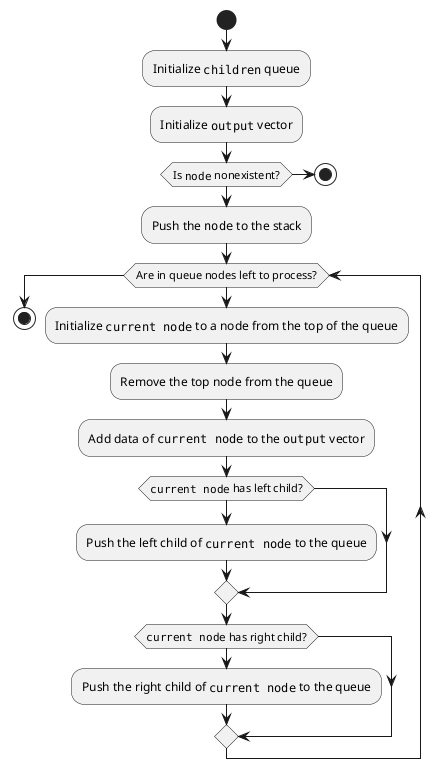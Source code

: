 @startuml
'https://plantuml.com/activity-diagram-beta

start

:Initialize ""children"" queue;
:Initialize ""output"" vector;

if (Is ""node"" nonexistent?)
    stop
end if

:Push the ""node"" to the stack;

while (Are in queue nodes left to process?)
    :Initialize ""current node"" to a node from the top of the queue;
    :Remove the top node from the queue;

    :Add data of ""current node"" to the ""output"" vector;

    if (""current node"" has left child?)
        :Push the left child of ""current node"" to the queue;
    end if
    if (""current node"" has right child?)
        :Push the right child of ""current node"" to the queue;
    end if
end while

stop

@enduml

